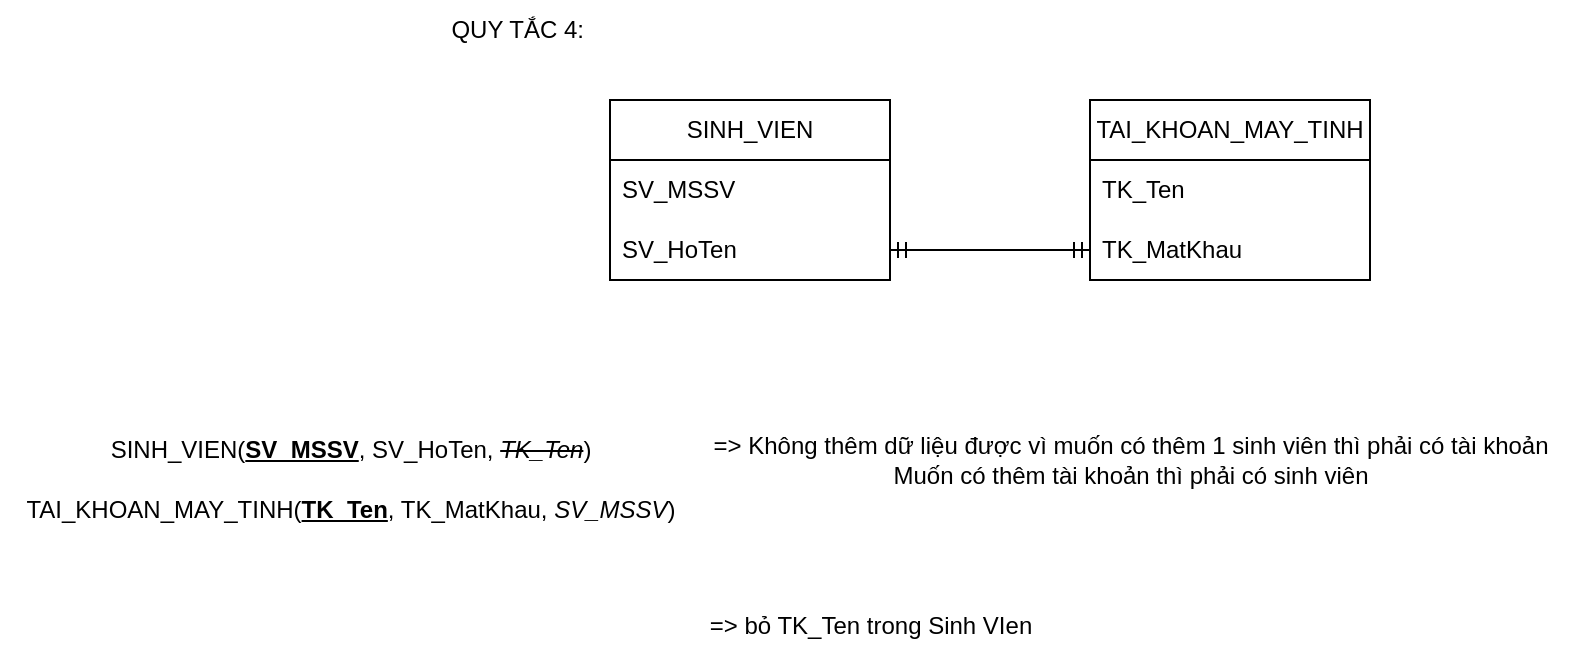 <mxfile version="24.7.17">
  <diagram id="R2lEEEUBdFMjLlhIrx00" name="Page-1">
    <mxGraphModel dx="1042" dy="565" grid="1" gridSize="10" guides="1" tooltips="1" connect="1" arrows="1" fold="1" page="1" pageScale="1" pageWidth="850" pageHeight="1100" math="0" shadow="0" extFonts="Permanent Marker^https://fonts.googleapis.com/css?family=Permanent+Marker">
      <root>
        <mxCell id="0" />
        <mxCell id="1" parent="0" />
        <mxCell id="qm72RA9vOt4ma77FHGuy-1" value="SINH_VIEN" style="swimlane;fontStyle=0;childLayout=stackLayout;horizontal=1;startSize=30;horizontalStack=0;resizeParent=1;resizeParentMax=0;resizeLast=0;collapsible=1;marginBottom=0;whiteSpace=wrap;html=1;" vertex="1" parent="1">
          <mxGeometry x="310" y="220" width="140" height="90" as="geometry" />
        </mxCell>
        <mxCell id="qm72RA9vOt4ma77FHGuy-2" value="SV_MSSV" style="text;strokeColor=none;fillColor=none;align=left;verticalAlign=middle;spacingLeft=4;spacingRight=4;overflow=hidden;points=[[0,0.5],[1,0.5]];portConstraint=eastwest;rotatable=0;whiteSpace=wrap;html=1;" vertex="1" parent="qm72RA9vOt4ma77FHGuy-1">
          <mxGeometry y="30" width="140" height="30" as="geometry" />
        </mxCell>
        <mxCell id="qm72RA9vOt4ma77FHGuy-3" value="SV_HoTen" style="text;strokeColor=none;fillColor=none;align=left;verticalAlign=middle;spacingLeft=4;spacingRight=4;overflow=hidden;points=[[0,0.5],[1,0.5]];portConstraint=eastwest;rotatable=0;whiteSpace=wrap;html=1;" vertex="1" parent="qm72RA9vOt4ma77FHGuy-1">
          <mxGeometry y="60" width="140" height="30" as="geometry" />
        </mxCell>
        <mxCell id="qm72RA9vOt4ma77FHGuy-6" value="TAI_KHOAN_MAY_TINH" style="swimlane;fontStyle=0;childLayout=stackLayout;horizontal=1;startSize=30;horizontalStack=0;resizeParent=1;resizeParentMax=0;resizeLast=0;collapsible=1;marginBottom=0;whiteSpace=wrap;html=1;" vertex="1" parent="1">
          <mxGeometry x="550" y="220" width="140" height="90" as="geometry" />
        </mxCell>
        <mxCell id="qm72RA9vOt4ma77FHGuy-7" value="TK_Ten" style="text;strokeColor=none;fillColor=none;align=left;verticalAlign=middle;spacingLeft=4;spacingRight=4;overflow=hidden;points=[[0,0.5],[1,0.5]];portConstraint=eastwest;rotatable=0;whiteSpace=wrap;html=1;" vertex="1" parent="qm72RA9vOt4ma77FHGuy-6">
          <mxGeometry y="30" width="140" height="30" as="geometry" />
        </mxCell>
        <mxCell id="qm72RA9vOt4ma77FHGuy-8" value="TK_MatKhau" style="text;strokeColor=none;fillColor=none;align=left;verticalAlign=middle;spacingLeft=4;spacingRight=4;overflow=hidden;points=[[0,0.5],[1,0.5]];portConstraint=eastwest;rotatable=0;whiteSpace=wrap;html=1;" vertex="1" parent="qm72RA9vOt4ma77FHGuy-6">
          <mxGeometry y="60" width="140" height="30" as="geometry" />
        </mxCell>
        <mxCell id="qm72RA9vOt4ma77FHGuy-11" style="edgeStyle=orthogonalEdgeStyle;rounded=0;orthogonalLoop=1;jettySize=auto;html=1;entryX=0;entryY=0.5;entryDx=0;entryDy=0;endArrow=ERmandOne;endFill=0;startArrow=ERmandOne;startFill=0;" edge="1" parent="1" source="qm72RA9vOt4ma77FHGuy-3" target="qm72RA9vOt4ma77FHGuy-8">
          <mxGeometry relative="1" as="geometry" />
        </mxCell>
        <mxCell id="qm72RA9vOt4ma77FHGuy-12" value="QUY TẮC 4:&amp;nbsp;" style="text;html=1;align=center;verticalAlign=middle;resizable=0;points=[];autosize=1;strokeColor=none;fillColor=none;" vertex="1" parent="1">
          <mxGeometry x="220" y="170" width="90" height="30" as="geometry" />
        </mxCell>
        <mxCell id="qm72RA9vOt4ma77FHGuy-13" value="SINH_VIEN(&lt;b&gt;&lt;u&gt;SV_MSSV&lt;/u&gt;&lt;/b&gt;, SV_HoTen, &lt;i&gt;&lt;strike&gt;TK_Ten&lt;/strike&gt;&lt;/i&gt;)" style="text;html=1;align=center;verticalAlign=middle;resizable=0;points=[];autosize=1;strokeColor=none;fillColor=none;" vertex="1" parent="1">
          <mxGeometry x="50" y="380" width="260" height="30" as="geometry" />
        </mxCell>
        <mxCell id="qm72RA9vOt4ma77FHGuy-14" value="TAI_KHOAN_MAY_TINH(&lt;b&gt;&lt;u&gt;TK_Ten&lt;/u&gt;&lt;/b&gt;, TK_MatKhau, &lt;i&gt;SV_MSSV&lt;/i&gt;)" style="text;html=1;align=center;verticalAlign=middle;resizable=0;points=[];autosize=1;strokeColor=none;fillColor=none;" vertex="1" parent="1">
          <mxGeometry x="5" y="410" width="350" height="30" as="geometry" />
        </mxCell>
        <mxCell id="qm72RA9vOt4ma77FHGuy-15" value="=&amp;gt; Không thêm dữ liệu được vì muốn có thêm 1 sinh viên thì phải có tài khoản&lt;br&gt;Muốn có thêm tài khoản thì phải có sinh viên" style="text;html=1;align=center;verticalAlign=middle;resizable=0;points=[];autosize=1;strokeColor=none;fillColor=none;" vertex="1" parent="1">
          <mxGeometry x="350" y="380" width="440" height="40" as="geometry" />
        </mxCell>
        <mxCell id="qm72RA9vOt4ma77FHGuy-16" value="=&amp;gt; bỏ TK_Ten trong Sinh VIen" style="text;html=1;align=center;verticalAlign=middle;resizable=0;points=[];autosize=1;strokeColor=none;fillColor=none;" vertex="1" parent="1">
          <mxGeometry x="350" y="468" width="180" height="30" as="geometry" />
        </mxCell>
      </root>
    </mxGraphModel>
  </diagram>
</mxfile>

